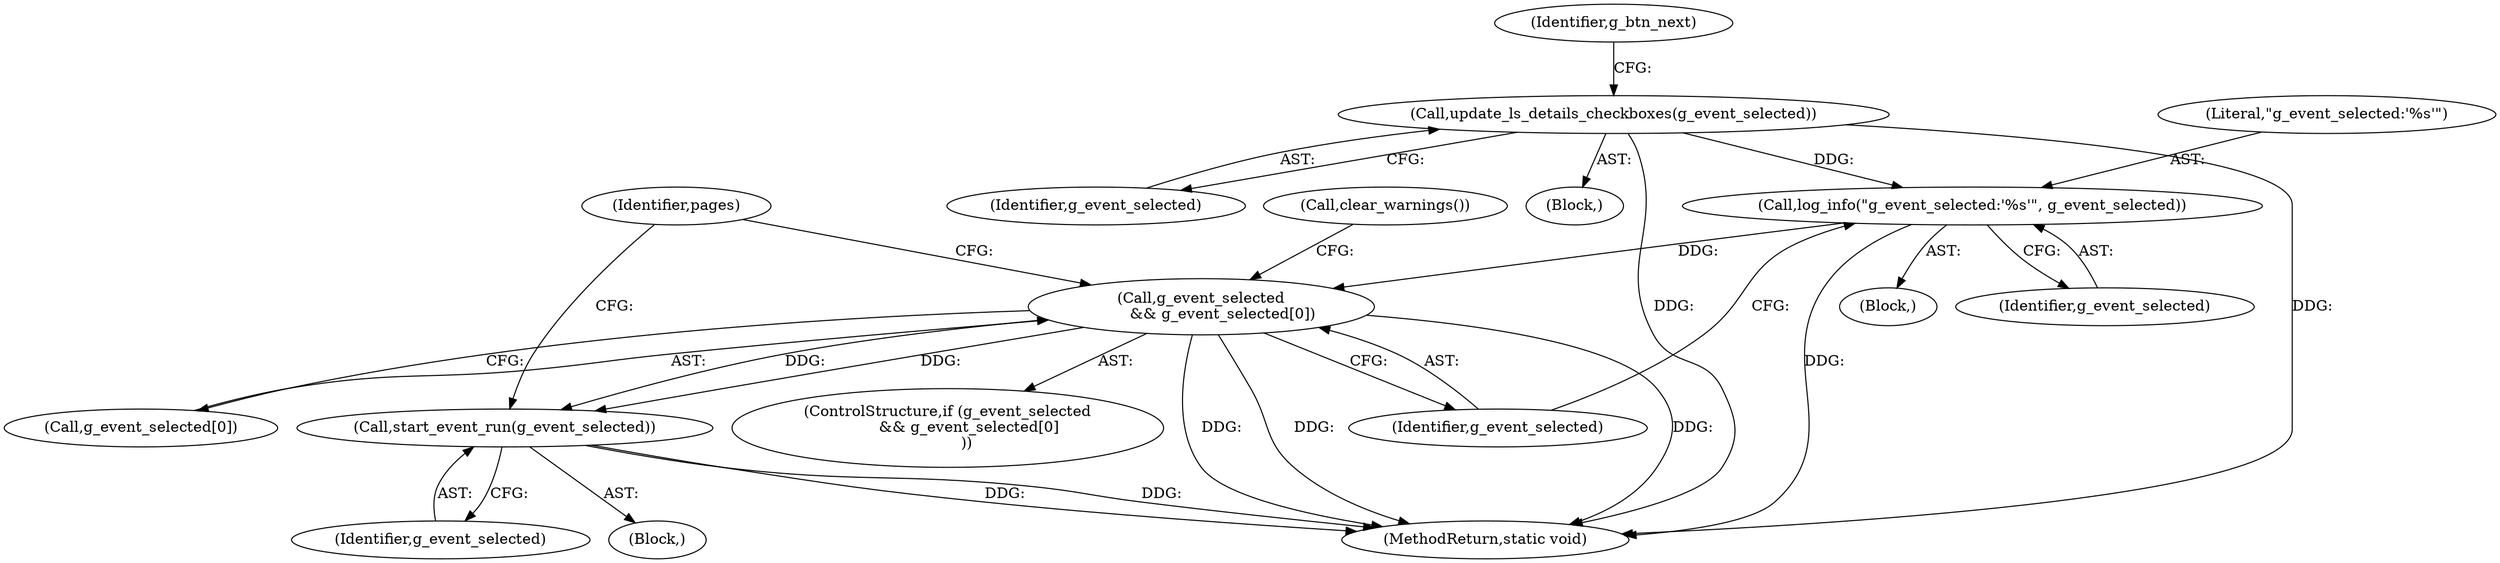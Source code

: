 digraph "0_libreport_257578a23d1537a2d235aaa2b1488ee4f818e360@API" {
"1000196" [label="(Call,update_ls_details_checkboxes(g_event_selected))"];
"1000229" [label="(Call,log_info(\"g_event_selected:'%s'\", g_event_selected))"];
"1000233" [label="(Call,g_event_selected\n         && g_event_selected[0])"];
"1000240" [label="(Call,start_event_run(g_event_selected))"];
"1000197" [label="(Identifier,g_event_selected)"];
"1000195" [label="(Block,)"];
"1000241" [label="(Identifier,g_event_selected)"];
"1000229" [label="(Call,log_info(\"g_event_selected:'%s'\", g_event_selected))"];
"1000231" [label="(Identifier,g_event_selected)"];
"1000232" [label="(ControlStructure,if (g_event_selected\n         && g_event_selected[0]\n        ))"];
"1000240" [label="(Call,start_event_run(g_event_selected))"];
"1000230" [label="(Literal,\"g_event_selected:'%s'\")"];
"1000246" [label="(Identifier,pages)"];
"1000238" [label="(Block,)"];
"1000199" [label="(Identifier,g_btn_next)"];
"1000196" [label="(Call,update_ls_details_checkboxes(g_event_selected))"];
"1000228" [label="(Block,)"];
"1000239" [label="(Call,clear_warnings())"];
"1000234" [label="(Identifier,g_event_selected)"];
"1000233" [label="(Call,g_event_selected\n         && g_event_selected[0])"];
"1000235" [label="(Call,g_event_selected[0])"];
"1000258" [label="(MethodReturn,static void)"];
"1000196" -> "1000195"  [label="AST: "];
"1000196" -> "1000197"  [label="CFG: "];
"1000197" -> "1000196"  [label="AST: "];
"1000199" -> "1000196"  [label="CFG: "];
"1000196" -> "1000258"  [label="DDG: "];
"1000196" -> "1000258"  [label="DDG: "];
"1000196" -> "1000229"  [label="DDG: "];
"1000229" -> "1000228"  [label="AST: "];
"1000229" -> "1000231"  [label="CFG: "];
"1000230" -> "1000229"  [label="AST: "];
"1000231" -> "1000229"  [label="AST: "];
"1000234" -> "1000229"  [label="CFG: "];
"1000229" -> "1000258"  [label="DDG: "];
"1000229" -> "1000233"  [label="DDG: "];
"1000233" -> "1000232"  [label="AST: "];
"1000233" -> "1000234"  [label="CFG: "];
"1000233" -> "1000235"  [label="CFG: "];
"1000234" -> "1000233"  [label="AST: "];
"1000235" -> "1000233"  [label="AST: "];
"1000239" -> "1000233"  [label="CFG: "];
"1000246" -> "1000233"  [label="CFG: "];
"1000233" -> "1000258"  [label="DDG: "];
"1000233" -> "1000258"  [label="DDG: "];
"1000233" -> "1000258"  [label="DDG: "];
"1000233" -> "1000240"  [label="DDG: "];
"1000233" -> "1000240"  [label="DDG: "];
"1000240" -> "1000238"  [label="AST: "];
"1000240" -> "1000241"  [label="CFG: "];
"1000241" -> "1000240"  [label="AST: "];
"1000246" -> "1000240"  [label="CFG: "];
"1000240" -> "1000258"  [label="DDG: "];
"1000240" -> "1000258"  [label="DDG: "];
}
